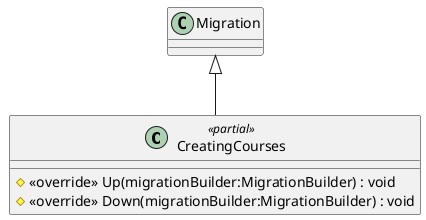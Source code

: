 @startuml
class CreatingCourses <<partial>> {
    # <<override>> Up(migrationBuilder:MigrationBuilder) : void
    # <<override>> Down(migrationBuilder:MigrationBuilder) : void
}
Migration <|-- CreatingCourses
@enduml
